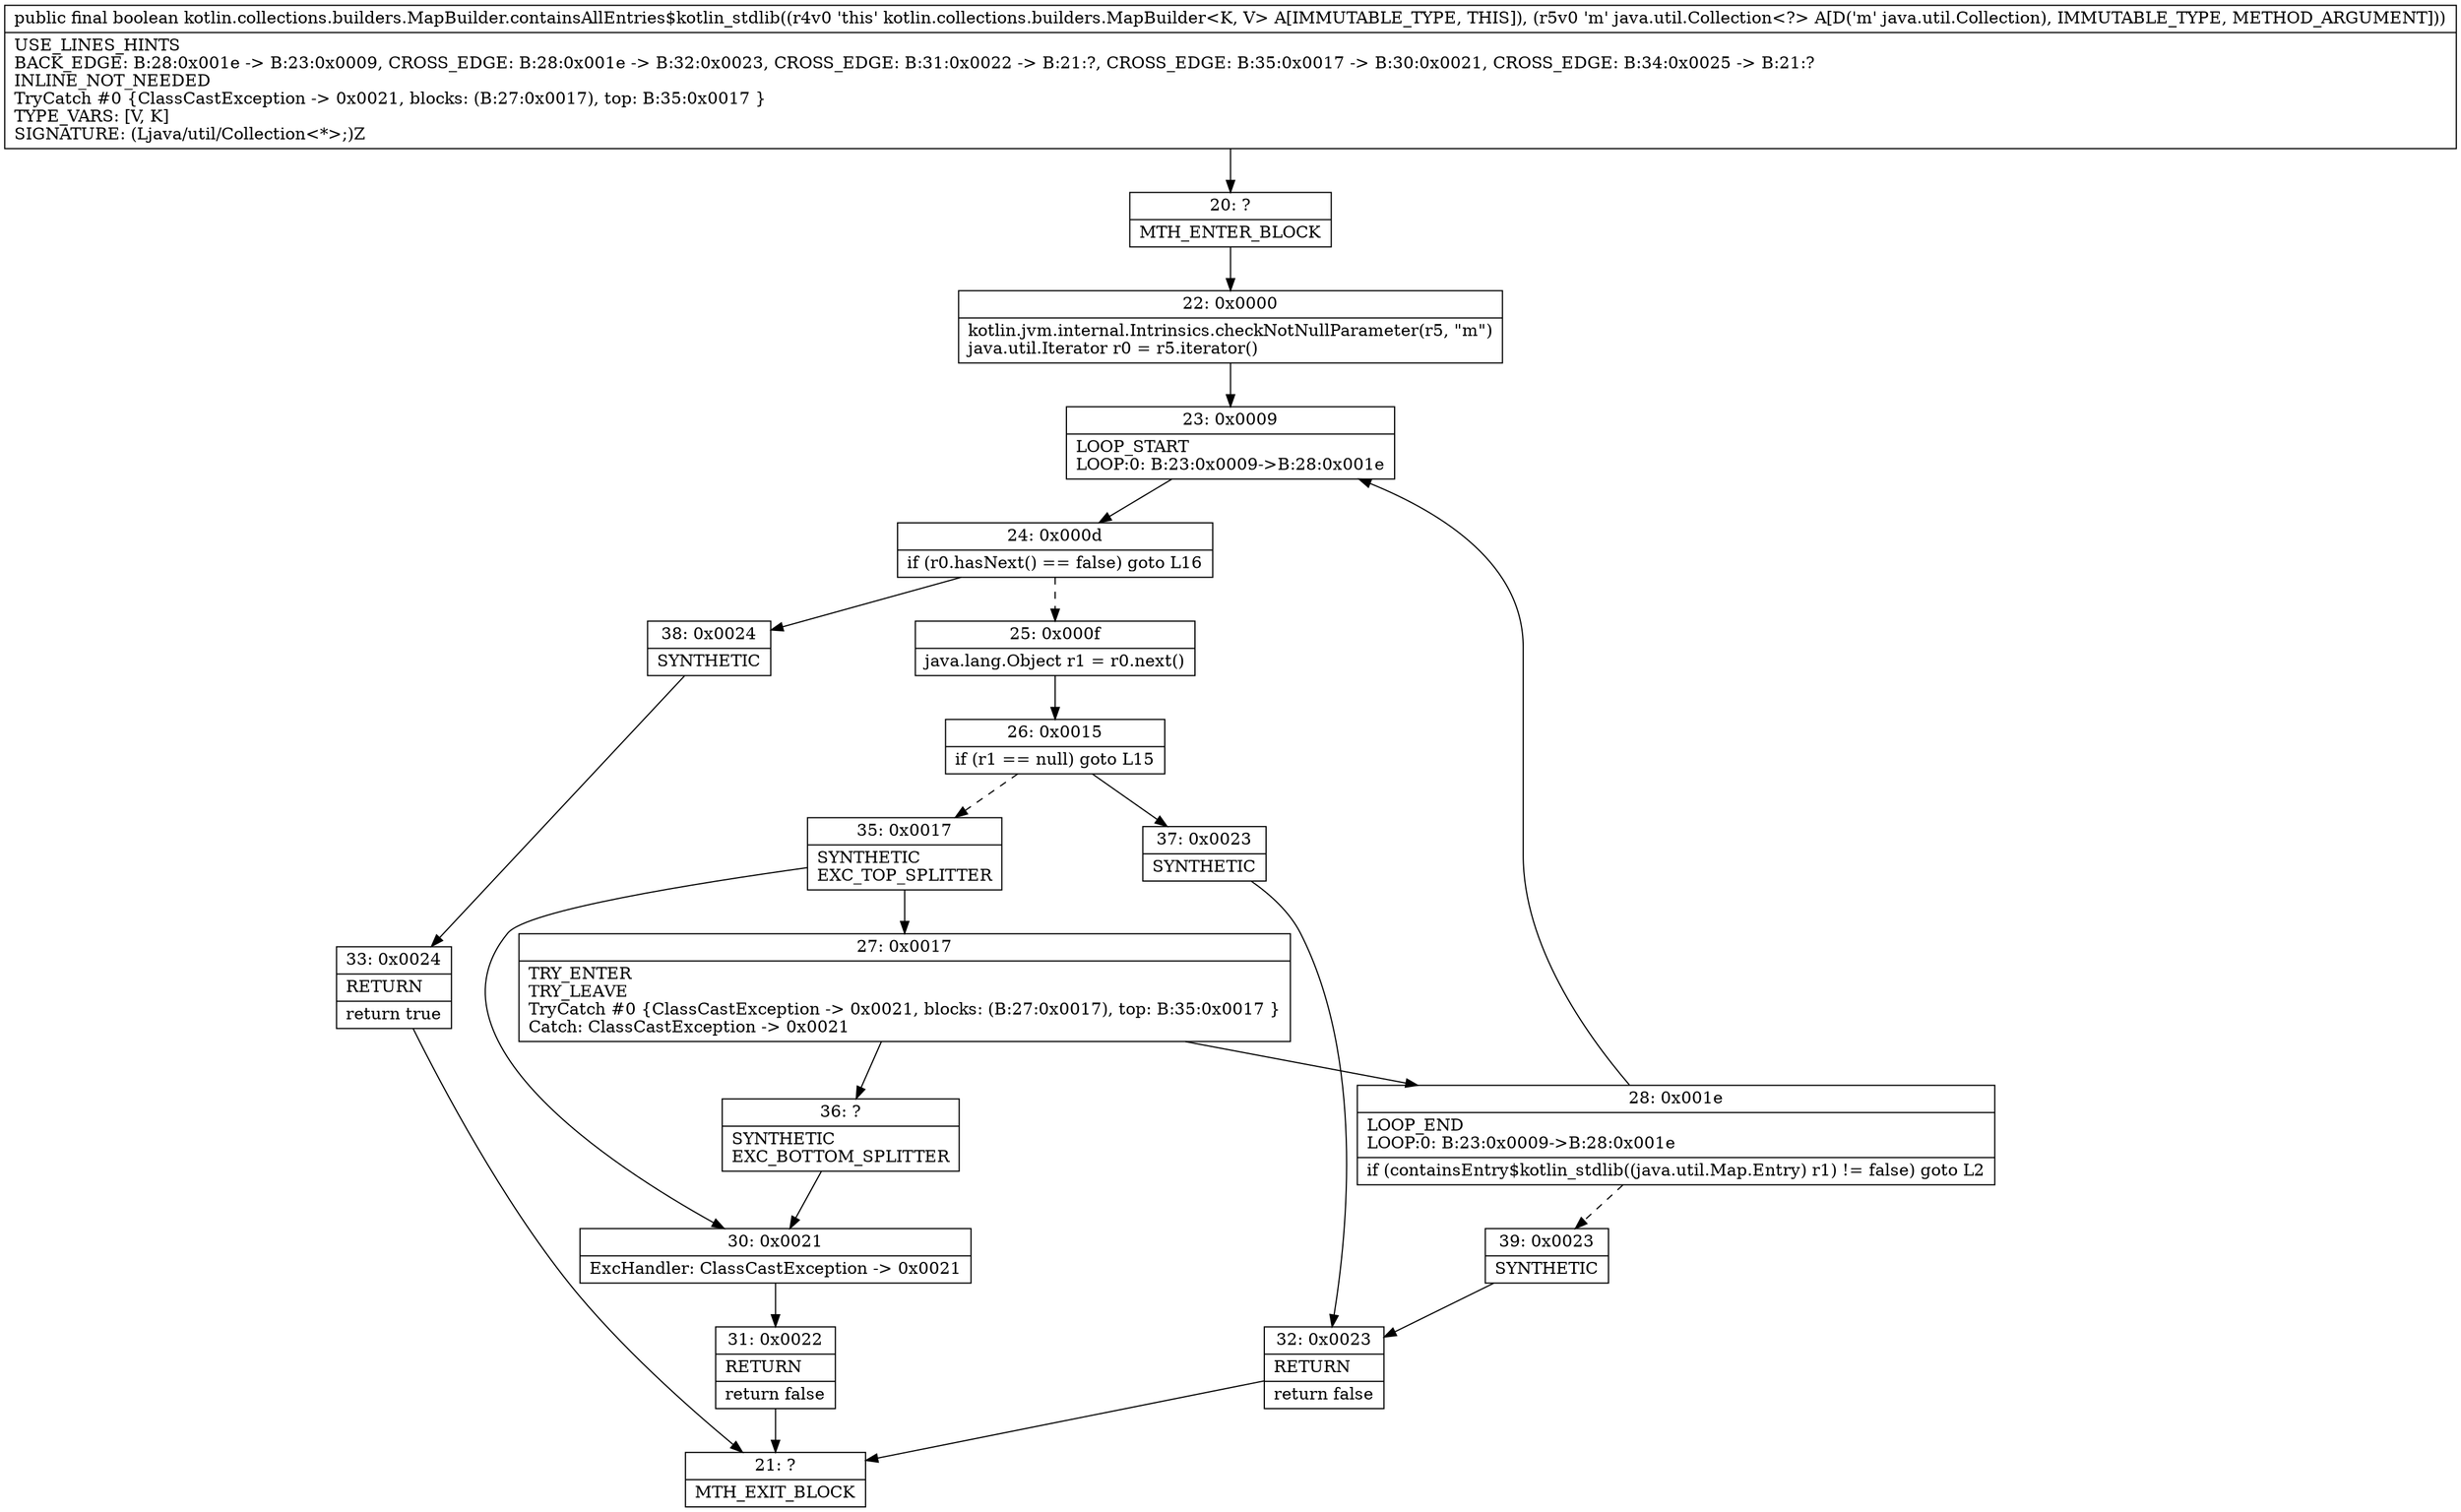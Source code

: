 digraph "CFG forkotlin.collections.builders.MapBuilder.containsAllEntries$kotlin_stdlib(Ljava\/util\/Collection;)Z" {
Node_20 [shape=record,label="{20\:\ ?|MTH_ENTER_BLOCK\l}"];
Node_22 [shape=record,label="{22\:\ 0x0000|kotlin.jvm.internal.Intrinsics.checkNotNullParameter(r5, \"m\")\ljava.util.Iterator r0 = r5.iterator()\l}"];
Node_23 [shape=record,label="{23\:\ 0x0009|LOOP_START\lLOOP:0: B:23:0x0009\-\>B:28:0x001e\l}"];
Node_24 [shape=record,label="{24\:\ 0x000d|if (r0.hasNext() == false) goto L16\l}"];
Node_25 [shape=record,label="{25\:\ 0x000f|java.lang.Object r1 = r0.next()\l}"];
Node_26 [shape=record,label="{26\:\ 0x0015|if (r1 == null) goto L15\l}"];
Node_35 [shape=record,label="{35\:\ 0x0017|SYNTHETIC\lEXC_TOP_SPLITTER\l}"];
Node_27 [shape=record,label="{27\:\ 0x0017|TRY_ENTER\lTRY_LEAVE\lTryCatch #0 \{ClassCastException \-\> 0x0021, blocks: (B:27:0x0017), top: B:35:0x0017 \}\lCatch: ClassCastException \-\> 0x0021\l}"];
Node_28 [shape=record,label="{28\:\ 0x001e|LOOP_END\lLOOP:0: B:23:0x0009\-\>B:28:0x001e\l|if (containsEntry$kotlin_stdlib((java.util.Map.Entry) r1) != false) goto L2\l}"];
Node_39 [shape=record,label="{39\:\ 0x0023|SYNTHETIC\l}"];
Node_32 [shape=record,label="{32\:\ 0x0023|RETURN\l|return false\l}"];
Node_21 [shape=record,label="{21\:\ ?|MTH_EXIT_BLOCK\l}"];
Node_36 [shape=record,label="{36\:\ ?|SYNTHETIC\lEXC_BOTTOM_SPLITTER\l}"];
Node_30 [shape=record,label="{30\:\ 0x0021|ExcHandler: ClassCastException \-\> 0x0021\l}"];
Node_31 [shape=record,label="{31\:\ 0x0022|RETURN\l|return false\l}"];
Node_37 [shape=record,label="{37\:\ 0x0023|SYNTHETIC\l}"];
Node_38 [shape=record,label="{38\:\ 0x0024|SYNTHETIC\l}"];
Node_33 [shape=record,label="{33\:\ 0x0024|RETURN\l|return true\l}"];
MethodNode[shape=record,label="{public final boolean kotlin.collections.builders.MapBuilder.containsAllEntries$kotlin_stdlib((r4v0 'this' kotlin.collections.builders.MapBuilder\<K, V\> A[IMMUTABLE_TYPE, THIS]), (r5v0 'm' java.util.Collection\<?\> A[D('m' java.util.Collection), IMMUTABLE_TYPE, METHOD_ARGUMENT]))  | USE_LINES_HINTS\lBACK_EDGE: B:28:0x001e \-\> B:23:0x0009, CROSS_EDGE: B:28:0x001e \-\> B:32:0x0023, CROSS_EDGE: B:31:0x0022 \-\> B:21:?, CROSS_EDGE: B:35:0x0017 \-\> B:30:0x0021, CROSS_EDGE: B:34:0x0025 \-\> B:21:?\lINLINE_NOT_NEEDED\lTryCatch #0 \{ClassCastException \-\> 0x0021, blocks: (B:27:0x0017), top: B:35:0x0017 \}\lTYPE_VARS: [V, K]\lSIGNATURE: (Ljava\/util\/Collection\<*\>;)Z\l}"];
MethodNode -> Node_20;Node_20 -> Node_22;
Node_22 -> Node_23;
Node_23 -> Node_24;
Node_24 -> Node_25[style=dashed];
Node_24 -> Node_38;
Node_25 -> Node_26;
Node_26 -> Node_35[style=dashed];
Node_26 -> Node_37;
Node_35 -> Node_27;
Node_35 -> Node_30;
Node_27 -> Node_28;
Node_27 -> Node_36;
Node_28 -> Node_23;
Node_28 -> Node_39[style=dashed];
Node_39 -> Node_32;
Node_32 -> Node_21;
Node_36 -> Node_30;
Node_30 -> Node_31;
Node_31 -> Node_21;
Node_37 -> Node_32;
Node_38 -> Node_33;
Node_33 -> Node_21;
}

